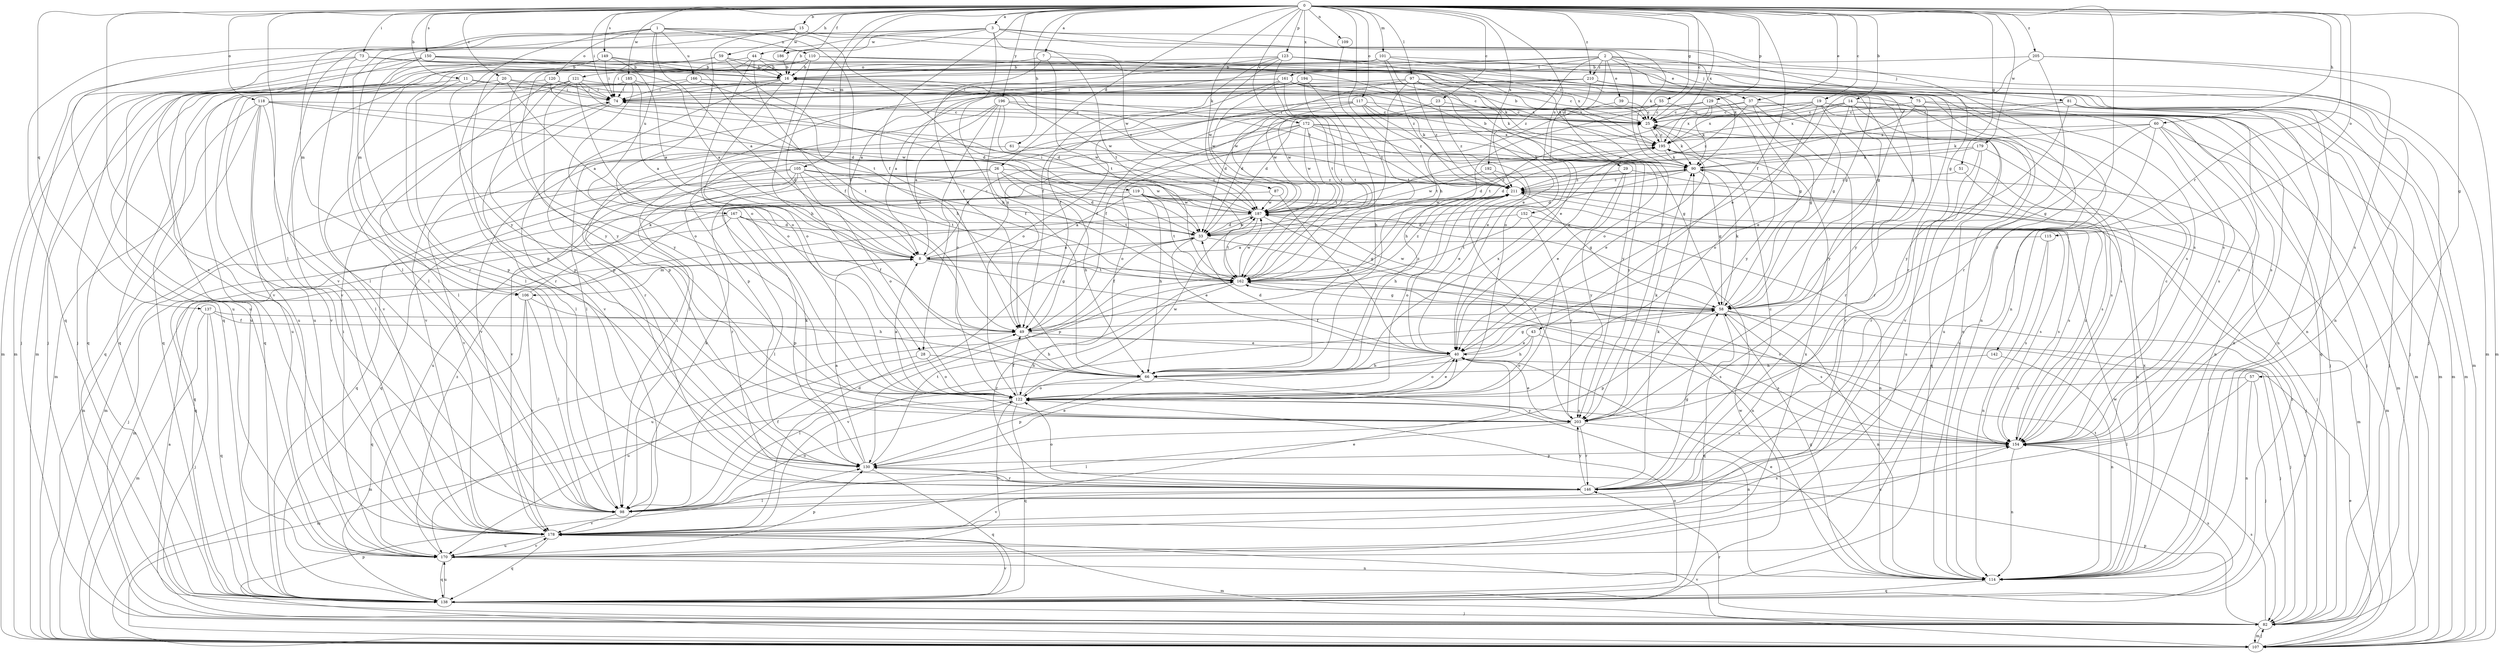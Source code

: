 strict digraph  {
0;
1;
2;
3;
7;
8;
11;
14;
15;
16;
19;
20;
23;
25;
26;
28;
29;
33;
37;
39;
40;
43;
44;
49;
51;
55;
57;
58;
59;
60;
61;
66;
73;
74;
75;
81;
82;
87;
90;
97;
98;
101;
105;
106;
107;
109;
110;
114;
115;
117;
118;
119;
120;
121;
122;
123;
129;
130;
137;
138;
142;
146;
149;
150;
152;
154;
161;
162;
166;
167;
170;
172;
178;
179;
185;
186;
187;
192;
194;
195;
196;
203;
205;
210;
211;
0 -> 3  [label=a];
0 -> 7  [label=a];
0 -> 11  [label=b];
0 -> 14  [label=b];
0 -> 15  [label=b];
0 -> 19  [label=c];
0 -> 20  [label=c];
0 -> 23  [label=c];
0 -> 25  [label=c];
0 -> 26  [label=d];
0 -> 28  [label=d];
0 -> 37  [label=e];
0 -> 43  [label=f];
0 -> 44  [label=f];
0 -> 49  [label=f];
0 -> 51  [label=g];
0 -> 55  [label=g];
0 -> 57  [label=g];
0 -> 59  [label=h];
0 -> 60  [label=h];
0 -> 61  [label=h];
0 -> 66  [label=h];
0 -> 73  [label=i];
0 -> 74  [label=i];
0 -> 87  [label=k];
0 -> 97  [label=l];
0 -> 98  [label=l];
0 -> 101  [label=m];
0 -> 105  [label=m];
0 -> 109  [label=n];
0 -> 115  [label=o];
0 -> 117  [label=o];
0 -> 118  [label=o];
0 -> 123  [label=p];
0 -> 129  [label=p];
0 -> 137  [label=q];
0 -> 142  [label=r];
0 -> 146  [label=r];
0 -> 149  [label=s];
0 -> 150  [label=s];
0 -> 152  [label=s];
0 -> 172  [label=v];
0 -> 178  [label=v];
0 -> 179  [label=w];
0 -> 185  [label=w];
0 -> 192  [label=x];
0 -> 194  [label=x];
0 -> 195  [label=x];
0 -> 196  [label=y];
0 -> 205  [label=z];
0 -> 210  [label=z];
1 -> 8  [label=a];
1 -> 49  [label=f];
1 -> 106  [label=m];
1 -> 110  [label=n];
1 -> 119  [label=o];
1 -> 120  [label=o];
1 -> 166  [label=u];
1 -> 167  [label=u];
1 -> 203  [label=y];
2 -> 28  [label=d];
2 -> 29  [label=d];
2 -> 37  [label=e];
2 -> 39  [label=e];
2 -> 75  [label=j];
2 -> 81  [label=j];
2 -> 98  [label=l];
2 -> 146  [label=r];
2 -> 161  [label=t];
2 -> 210  [label=z];
2 -> 211  [label=z];
3 -> 16  [label=b];
3 -> 66  [label=h];
3 -> 90  [label=k];
3 -> 106  [label=m];
3 -> 114  [label=n];
3 -> 138  [label=q];
3 -> 162  [label=t];
3 -> 178  [label=v];
3 -> 186  [label=w];
3 -> 203  [label=y];
7 -> 40  [label=e];
7 -> 49  [label=f];
7 -> 121  [label=o];
7 -> 162  [label=t];
8 -> 25  [label=c];
8 -> 58  [label=g];
8 -> 106  [label=m];
8 -> 154  [label=s];
8 -> 162  [label=t];
8 -> 195  [label=x];
11 -> 74  [label=i];
11 -> 114  [label=n];
11 -> 130  [label=p];
11 -> 170  [label=u];
14 -> 25  [label=c];
14 -> 40  [label=e];
14 -> 49  [label=f];
14 -> 82  [label=j];
14 -> 107  [label=m];
14 -> 170  [label=u];
14 -> 195  [label=x];
14 -> 203  [label=y];
15 -> 58  [label=g];
15 -> 98  [label=l];
15 -> 122  [label=o];
15 -> 138  [label=q];
15 -> 186  [label=w];
15 -> 187  [label=w];
16 -> 74  [label=i];
16 -> 122  [label=o];
16 -> 130  [label=p];
16 -> 170  [label=u];
19 -> 25  [label=c];
19 -> 33  [label=d];
19 -> 107  [label=m];
19 -> 114  [label=n];
19 -> 122  [label=o];
19 -> 146  [label=r];
19 -> 154  [label=s];
19 -> 162  [label=t];
19 -> 195  [label=x];
20 -> 8  [label=a];
20 -> 74  [label=i];
20 -> 138  [label=q];
20 -> 146  [label=r];
20 -> 187  [label=w];
23 -> 25  [label=c];
23 -> 187  [label=w];
23 -> 211  [label=z];
25 -> 16  [label=b];
25 -> 74  [label=i];
25 -> 90  [label=k];
25 -> 154  [label=s];
25 -> 195  [label=x];
26 -> 33  [label=d];
26 -> 66  [label=h];
26 -> 107  [label=m];
26 -> 138  [label=q];
26 -> 162  [label=t];
26 -> 170  [label=u];
26 -> 211  [label=z];
28 -> 66  [label=h];
28 -> 122  [label=o];
28 -> 170  [label=u];
29 -> 40  [label=e];
29 -> 107  [label=m];
29 -> 203  [label=y];
29 -> 211  [label=z];
33 -> 8  [label=a];
33 -> 40  [label=e];
33 -> 49  [label=f];
33 -> 114  [label=n];
33 -> 187  [label=w];
37 -> 25  [label=c];
37 -> 33  [label=d];
37 -> 58  [label=g];
37 -> 82  [label=j];
37 -> 178  [label=v];
37 -> 211  [label=z];
39 -> 25  [label=c];
39 -> 162  [label=t];
40 -> 33  [label=d];
40 -> 58  [label=g];
40 -> 66  [label=h];
40 -> 98  [label=l];
40 -> 122  [label=o];
43 -> 40  [label=e];
43 -> 66  [label=h];
43 -> 122  [label=o];
43 -> 154  [label=s];
44 -> 16  [label=b];
44 -> 49  [label=f];
44 -> 58  [label=g];
44 -> 82  [label=j];
44 -> 122  [label=o];
44 -> 203  [label=y];
49 -> 40  [label=e];
49 -> 66  [label=h];
49 -> 82  [label=j];
49 -> 107  [label=m];
49 -> 211  [label=z];
51 -> 154  [label=s];
51 -> 211  [label=z];
55 -> 25  [label=c];
55 -> 33  [label=d];
55 -> 66  [label=h];
55 -> 138  [label=q];
57 -> 82  [label=j];
57 -> 98  [label=l];
57 -> 114  [label=n];
57 -> 122  [label=o];
58 -> 49  [label=f];
58 -> 82  [label=j];
58 -> 90  [label=k];
58 -> 114  [label=n];
58 -> 130  [label=p];
58 -> 138  [label=q];
58 -> 154  [label=s];
58 -> 178  [label=v];
58 -> 187  [label=w];
59 -> 16  [label=b];
59 -> 66  [label=h];
59 -> 90  [label=k];
59 -> 107  [label=m];
59 -> 178  [label=v];
59 -> 203  [label=y];
60 -> 58  [label=g];
60 -> 90  [label=k];
60 -> 107  [label=m];
60 -> 114  [label=n];
60 -> 154  [label=s];
60 -> 170  [label=u];
60 -> 195  [label=x];
61 -> 90  [label=k];
61 -> 178  [label=v];
66 -> 122  [label=o];
66 -> 130  [label=p];
66 -> 154  [label=s];
66 -> 195  [label=x];
73 -> 16  [label=b];
73 -> 58  [label=g];
73 -> 82  [label=j];
73 -> 98  [label=l];
73 -> 107  [label=m];
73 -> 114  [label=n];
74 -> 25  [label=c];
74 -> 98  [label=l];
74 -> 178  [label=v];
75 -> 25  [label=c];
75 -> 40  [label=e];
75 -> 107  [label=m];
75 -> 146  [label=r];
75 -> 154  [label=s];
81 -> 25  [label=c];
81 -> 82  [label=j];
81 -> 107  [label=m];
81 -> 114  [label=n];
81 -> 187  [label=w];
81 -> 203  [label=y];
82 -> 8  [label=a];
82 -> 107  [label=m];
82 -> 130  [label=p];
82 -> 146  [label=r];
82 -> 154  [label=s];
82 -> 162  [label=t];
82 -> 178  [label=v];
87 -> 40  [label=e];
87 -> 98  [label=l];
87 -> 187  [label=w];
90 -> 16  [label=b];
90 -> 33  [label=d];
90 -> 58  [label=g];
90 -> 82  [label=j];
90 -> 114  [label=n];
90 -> 211  [label=z];
97 -> 74  [label=i];
97 -> 114  [label=n];
97 -> 122  [label=o];
97 -> 162  [label=t];
97 -> 187  [label=w];
97 -> 195  [label=x];
97 -> 211  [label=z];
98 -> 49  [label=f];
98 -> 90  [label=k];
98 -> 122  [label=o];
98 -> 154  [label=s];
98 -> 178  [label=v];
101 -> 16  [label=b];
101 -> 74  [label=i];
101 -> 90  [label=k];
101 -> 122  [label=o];
101 -> 130  [label=p];
101 -> 154  [label=s];
101 -> 211  [label=z];
105 -> 33  [label=d];
105 -> 107  [label=m];
105 -> 122  [label=o];
105 -> 138  [label=q];
105 -> 146  [label=r];
105 -> 162  [label=t];
105 -> 178  [label=v];
105 -> 187  [label=w];
105 -> 211  [label=z];
106 -> 66  [label=h];
106 -> 90  [label=k];
106 -> 98  [label=l];
106 -> 138  [label=q];
106 -> 178  [label=v];
107 -> 40  [label=e];
107 -> 82  [label=j];
107 -> 130  [label=p];
109 -> 162  [label=t];
110 -> 16  [label=b];
110 -> 25  [label=c];
110 -> 58  [label=g];
110 -> 66  [label=h];
110 -> 82  [label=j];
110 -> 98  [label=l];
110 -> 154  [label=s];
114 -> 40  [label=e];
114 -> 58  [label=g];
114 -> 138  [label=q];
114 -> 162  [label=t];
114 -> 187  [label=w];
114 -> 195  [label=x];
115 -> 8  [label=a];
115 -> 114  [label=n];
115 -> 154  [label=s];
117 -> 25  [label=c];
117 -> 40  [label=e];
117 -> 90  [label=k];
117 -> 98  [label=l];
117 -> 130  [label=p];
117 -> 187  [label=w];
117 -> 211  [label=z];
118 -> 25  [label=c];
118 -> 98  [label=l];
118 -> 107  [label=m];
118 -> 138  [label=q];
118 -> 162  [label=t];
118 -> 170  [label=u];
118 -> 178  [label=v];
118 -> 187  [label=w];
119 -> 8  [label=a];
119 -> 66  [label=h];
119 -> 114  [label=n];
119 -> 138  [label=q];
119 -> 154  [label=s];
119 -> 162  [label=t];
119 -> 187  [label=w];
120 -> 33  [label=d];
120 -> 58  [label=g];
120 -> 74  [label=i];
120 -> 98  [label=l];
120 -> 138  [label=q];
121 -> 33  [label=d];
121 -> 58  [label=g];
121 -> 74  [label=i];
121 -> 122  [label=o];
121 -> 130  [label=p];
121 -> 138  [label=q];
121 -> 170  [label=u];
121 -> 203  [label=y];
122 -> 8  [label=a];
122 -> 40  [label=e];
122 -> 49  [label=f];
122 -> 107  [label=m];
122 -> 114  [label=n];
122 -> 138  [label=q];
122 -> 170  [label=u];
122 -> 187  [label=w];
122 -> 203  [label=y];
123 -> 8  [label=a];
123 -> 16  [label=b];
123 -> 49  [label=f];
123 -> 82  [label=j];
123 -> 90  [label=k];
123 -> 107  [label=m];
123 -> 114  [label=n];
123 -> 162  [label=t];
123 -> 187  [label=w];
129 -> 25  [label=c];
129 -> 49  [label=f];
129 -> 90  [label=k];
129 -> 98  [label=l];
129 -> 178  [label=v];
129 -> 195  [label=x];
129 -> 203  [label=y];
130 -> 8  [label=a];
130 -> 40  [label=e];
130 -> 90  [label=k];
130 -> 138  [label=q];
130 -> 146  [label=r];
130 -> 162  [label=t];
137 -> 49  [label=f];
137 -> 82  [label=j];
137 -> 107  [label=m];
137 -> 138  [label=q];
137 -> 154  [label=s];
138 -> 82  [label=j];
138 -> 122  [label=o];
138 -> 154  [label=s];
138 -> 170  [label=u];
138 -> 178  [label=v];
138 -> 187  [label=w];
138 -> 211  [label=z];
142 -> 66  [label=h];
142 -> 114  [label=n];
146 -> 25  [label=c];
146 -> 58  [label=g];
146 -> 90  [label=k];
146 -> 98  [label=l];
146 -> 122  [label=o];
146 -> 178  [label=v];
146 -> 203  [label=y];
149 -> 8  [label=a];
149 -> 16  [label=b];
149 -> 74  [label=i];
149 -> 107  [label=m];
149 -> 162  [label=t];
149 -> 170  [label=u];
150 -> 8  [label=a];
150 -> 16  [label=b];
150 -> 146  [label=r];
150 -> 170  [label=u];
150 -> 178  [label=v];
150 -> 195  [label=x];
152 -> 33  [label=d];
152 -> 154  [label=s];
152 -> 162  [label=t];
152 -> 203  [label=y];
154 -> 25  [label=c];
154 -> 114  [label=n];
154 -> 130  [label=p];
154 -> 211  [label=z];
161 -> 25  [label=c];
161 -> 49  [label=f];
161 -> 74  [label=i];
161 -> 90  [label=k];
161 -> 130  [label=p];
161 -> 162  [label=t];
161 -> 187  [label=w];
161 -> 195  [label=x];
162 -> 58  [label=g];
162 -> 146  [label=r];
162 -> 170  [label=u];
162 -> 187  [label=w];
162 -> 211  [label=z];
166 -> 33  [label=d];
166 -> 74  [label=i];
166 -> 178  [label=v];
166 -> 211  [label=z];
167 -> 33  [label=d];
167 -> 49  [label=f];
167 -> 82  [label=j];
167 -> 130  [label=p];
167 -> 138  [label=q];
167 -> 154  [label=s];
170 -> 74  [label=i];
170 -> 114  [label=n];
170 -> 130  [label=p];
170 -> 138  [label=q];
170 -> 178  [label=v];
170 -> 195  [label=x];
170 -> 211  [label=z];
172 -> 58  [label=g];
172 -> 98  [label=l];
172 -> 122  [label=o];
172 -> 138  [label=q];
172 -> 162  [label=t];
172 -> 178  [label=v];
172 -> 187  [label=w];
172 -> 195  [label=x];
172 -> 203  [label=y];
178 -> 33  [label=d];
178 -> 40  [label=e];
178 -> 107  [label=m];
178 -> 138  [label=q];
178 -> 154  [label=s];
178 -> 170  [label=u];
179 -> 33  [label=d];
179 -> 90  [label=k];
179 -> 146  [label=r];
179 -> 154  [label=s];
179 -> 170  [label=u];
185 -> 8  [label=a];
185 -> 25  [label=c];
185 -> 74  [label=i];
185 -> 122  [label=o];
185 -> 138  [label=q];
186 -> 16  [label=b];
187 -> 33  [label=d];
187 -> 58  [label=g];
187 -> 74  [label=i];
187 -> 107  [label=m];
187 -> 162  [label=t];
192 -> 40  [label=e];
192 -> 187  [label=w];
192 -> 211  [label=z];
194 -> 8  [label=a];
194 -> 66  [label=h];
194 -> 74  [label=i];
194 -> 162  [label=t];
194 -> 203  [label=y];
195 -> 25  [label=c];
195 -> 33  [label=d];
195 -> 40  [label=e];
195 -> 90  [label=k];
196 -> 8  [label=a];
196 -> 25  [label=c];
196 -> 49  [label=f];
196 -> 122  [label=o];
196 -> 146  [label=r];
196 -> 187  [label=w];
196 -> 203  [label=y];
203 -> 40  [label=e];
203 -> 90  [label=k];
203 -> 98  [label=l];
203 -> 146  [label=r];
203 -> 154  [label=s];
203 -> 211  [label=z];
205 -> 16  [label=b];
205 -> 40  [label=e];
205 -> 107  [label=m];
205 -> 146  [label=r];
205 -> 154  [label=s];
210 -> 40  [label=e];
210 -> 74  [label=i];
210 -> 82  [label=j];
210 -> 107  [label=m];
210 -> 122  [label=o];
210 -> 154  [label=s];
210 -> 178  [label=v];
211 -> 16  [label=b];
211 -> 58  [label=g];
211 -> 66  [label=h];
211 -> 82  [label=j];
211 -> 107  [label=m];
211 -> 122  [label=o];
211 -> 130  [label=p];
211 -> 187  [label=w];
}
